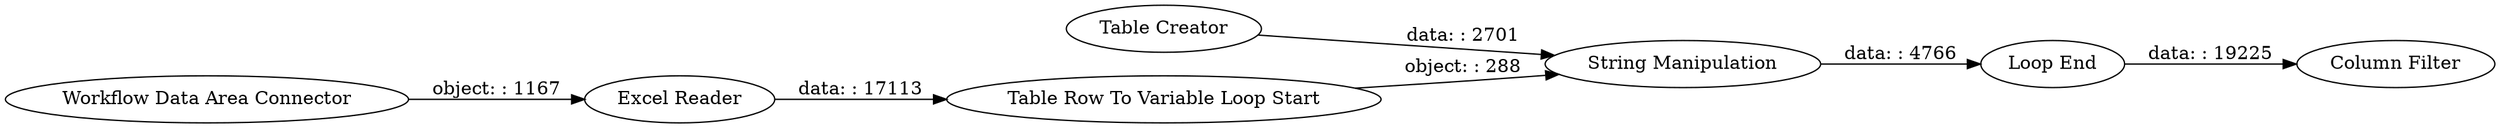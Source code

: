 digraph {
	"-3176649487139564660_2" [label="Excel Reader"]
	"-3176649487139564660_6" [label="Loop End"]
	"-3176649487139564660_7" [label="Column Filter"]
	"-3176649487139564660_3" [label="Table Creator"]
	"-3176649487139564660_5" [label="String Manipulation"]
	"-3176649487139564660_1" [label="Workflow Data Area Connector"]
	"-3176649487139564660_4" [label="Table Row To Variable Loop Start"]
	"-3176649487139564660_5" -> "-3176649487139564660_6" [label="data: : 4766"]
	"-3176649487139564660_6" -> "-3176649487139564660_7" [label="data: : 19225"]
	"-3176649487139564660_4" -> "-3176649487139564660_5" [label="object: : 288"]
	"-3176649487139564660_1" -> "-3176649487139564660_2" [label="object: : 1167"]
	"-3176649487139564660_3" -> "-3176649487139564660_5" [label="data: : 2701"]
	"-3176649487139564660_2" -> "-3176649487139564660_4" [label="data: : 17113"]
	rankdir=LR
}
